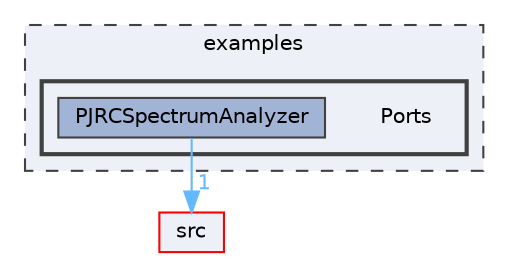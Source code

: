 digraph "/home/runner/work/FastLED/FastLED/examples/Ports"
{
 // LATEX_PDF_SIZE
  bgcolor="transparent";
  edge [fontname=Helvetica,fontsize=10,labelfontname=Helvetica,labelfontsize=10];
  node [fontname=Helvetica,fontsize=10,shape=box,height=0.2,width=0.4];
  compound=true
  subgraph clusterdir_d28a4824dc47e487b107a5db32ef43c4 {
    graph [ bgcolor="#edf0f7", pencolor="grey25", label="examples", fontname=Helvetica,fontsize=10 style="filled,dashed", URL="dir_d28a4824dc47e487b107a5db32ef43c4.html",tooltip=""]
  subgraph clusterdir_5be643861a9099dc7f4088bde5b50734 {
    graph [ bgcolor="#edf0f7", pencolor="grey25", label="", fontname=Helvetica,fontsize=10 style="filled,bold", URL="dir_5be643861a9099dc7f4088bde5b50734.html",tooltip=""]
    dir_5be643861a9099dc7f4088bde5b50734 [shape=plaintext, label="Ports"];
  dir_c6d2b9664bc0baeb2d7dc333b2ac5200 [label="PJRCSpectrumAnalyzer", fillcolor="#a2b4d6", color="grey25", style="filled", URL="dir_c6d2b9664bc0baeb2d7dc333b2ac5200.html",tooltip=""];
  }
  }
  dir_68267d1309a1af8e8297ef4c3efbcdba [label="src", fillcolor="#edf0f7", color="red", style="filled", URL="dir_68267d1309a1af8e8297ef4c3efbcdba.html",tooltip=""];
  dir_c6d2b9664bc0baeb2d7dc333b2ac5200->dir_68267d1309a1af8e8297ef4c3efbcdba [headlabel="1", labeldistance=1.5 headhref="dir_000063_000073.html" href="dir_000063_000073.html" color="steelblue1" fontcolor="steelblue1"];
}
